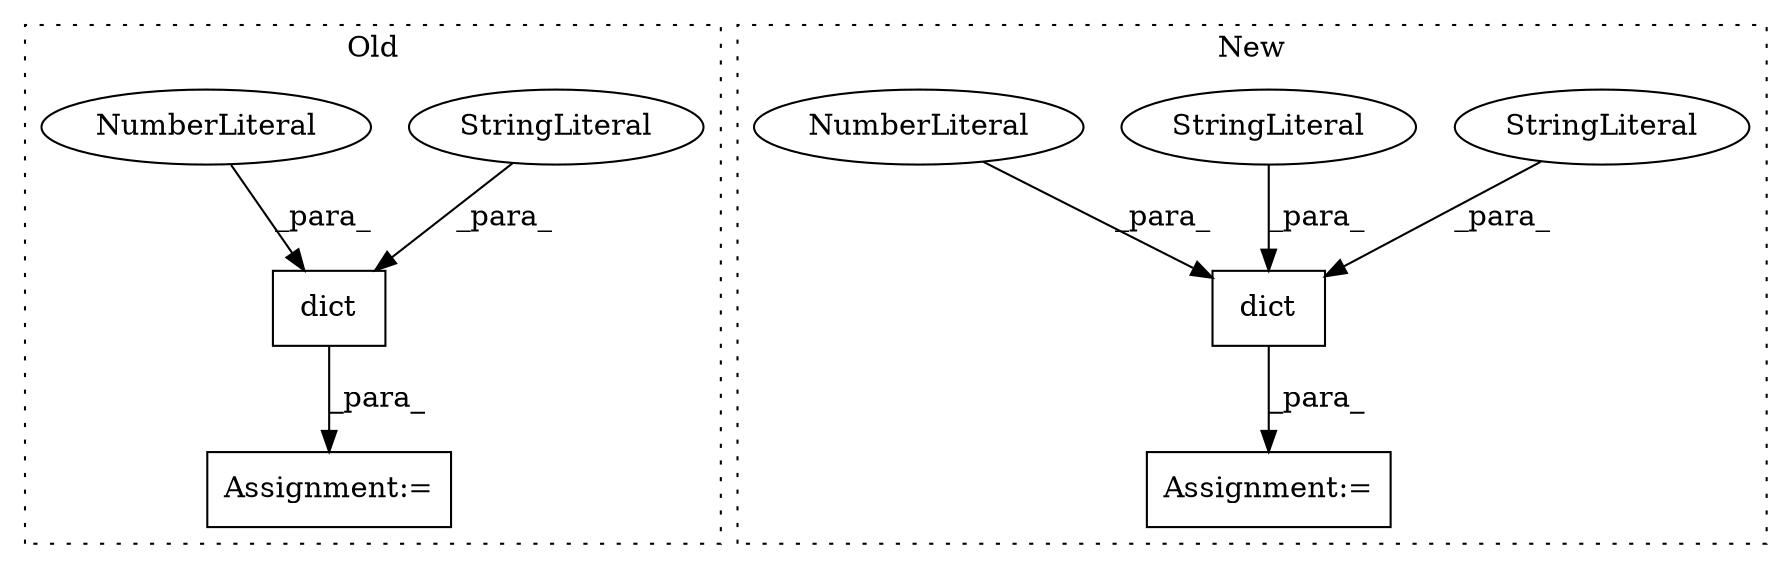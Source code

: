 digraph G {
subgraph cluster0 {
1 [label="dict" a="32" s="1183,1229" l="5,1" shape="box"];
4 [label="Assignment:=" a="7" s="1177" l="1" shape="box"];
6 [label="StringLiteral" a="45" s="1199" l="11" shape="ellipse"];
9 [label="NumberLiteral" a="34" s="1226" l="3" shape="ellipse"];
label = "Old";
style="dotted";
}
subgraph cluster1 {
2 [label="dict" a="32" s="1314,1343" l="5,1" shape="box"];
3 [label="Assignment:=" a="7" s="1313" l="1" shape="box"];
5 [label="StringLiteral" a="45" s="1319" l="8" shape="ellipse"];
7 [label="StringLiteral" a="45" s="1328" l="9" shape="ellipse"];
8 [label="NumberLiteral" a="34" s="1340" l="1" shape="ellipse"];
label = "New";
style="dotted";
}
1 -> 4 [label="_para_"];
2 -> 3 [label="_para_"];
5 -> 2 [label="_para_"];
6 -> 1 [label="_para_"];
7 -> 2 [label="_para_"];
8 -> 2 [label="_para_"];
9 -> 1 [label="_para_"];
}